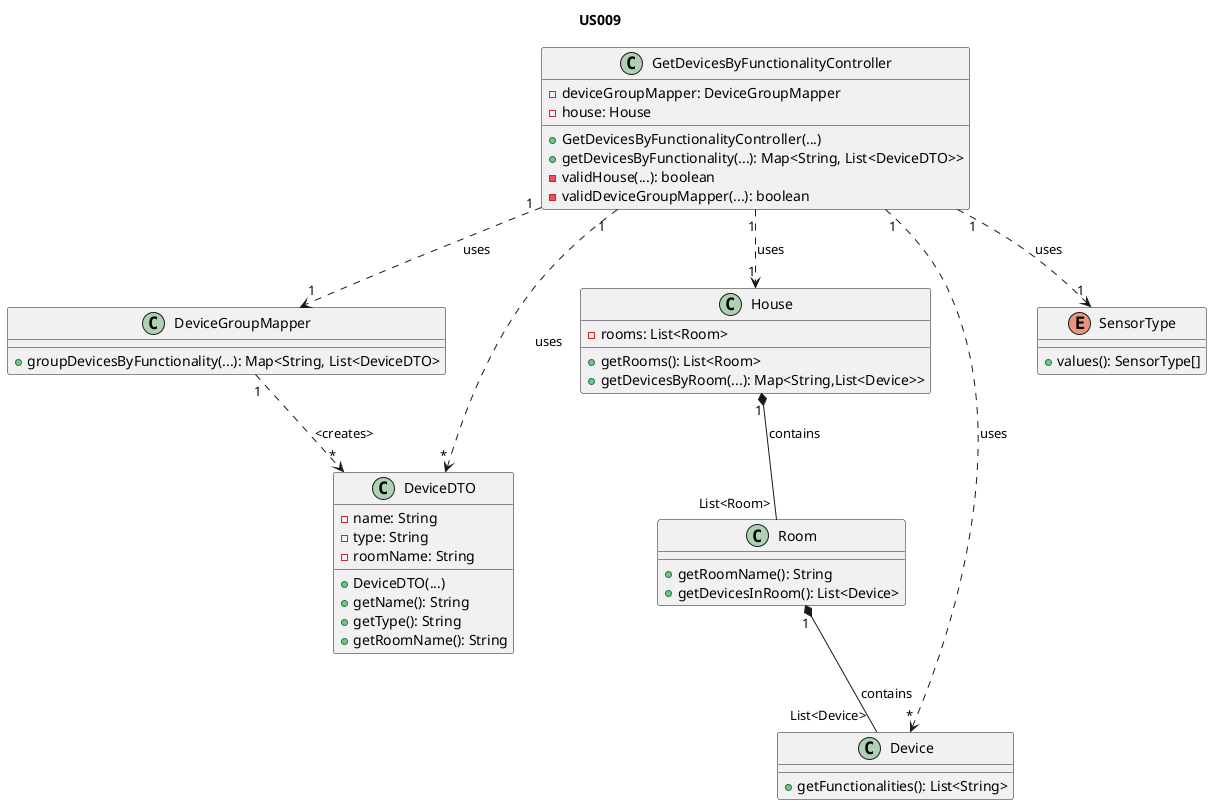 @startuml

title US009

/'
As a Power User [or Administrator], I want to get a list of all devices in a house,
grouped by device functionality types. It must include device location.
'/


class GetDevicesByFunctionalityController{
- deviceGroupMapper: DeviceGroupMapper
- house: House
+ GetDevicesByFunctionalityController(...)
+ getDevicesByFunctionality(...): Map<String, List<DeviceDTO>>
-validHouse(...): boolean
-validDeviceGroupMapper(...): boolean
}

class DeviceGroupMapper{
+groupDevicesByFunctionality(...): Map<String, List<DeviceDTO>
}

class DeviceDTO{
- name: String
- type: String
- roomName: String
+DeviceDTO(...)
+getName(): String
+getType(): String
+getRoomName(): String
}

class House{
- rooms: List<Room>
+ getRooms(): List<Room>
+ getDevicesByRoom(...): Map<String,List<Device>>
}

class Room{
+getRoomName(): String
+getDevicesInRoom(): List<Device>
}

class Device{
+getFunctionalities(): List<String>
}

enum SensorType{
+values(): SensorType[]
}

GetDevicesByFunctionalityController"1" ..>"1" DeviceGroupMapper: uses
GetDevicesByFunctionalityController"1" ..>"1" House: uses
GetDevicesByFunctionalityController"1" ..>"*" DeviceDTO: uses
GetDevicesByFunctionalityController"1" ..>"1" SensorType: uses
GetDevicesByFunctionalityController"1" ..>"*" Device: uses

DeviceGroupMapper "1" ..> "*" DeviceDTO: <creates>

House "1" *-- "List<Room>" Room: contains
Room "1" *-- "List<Device>"Device: contains


@enduml